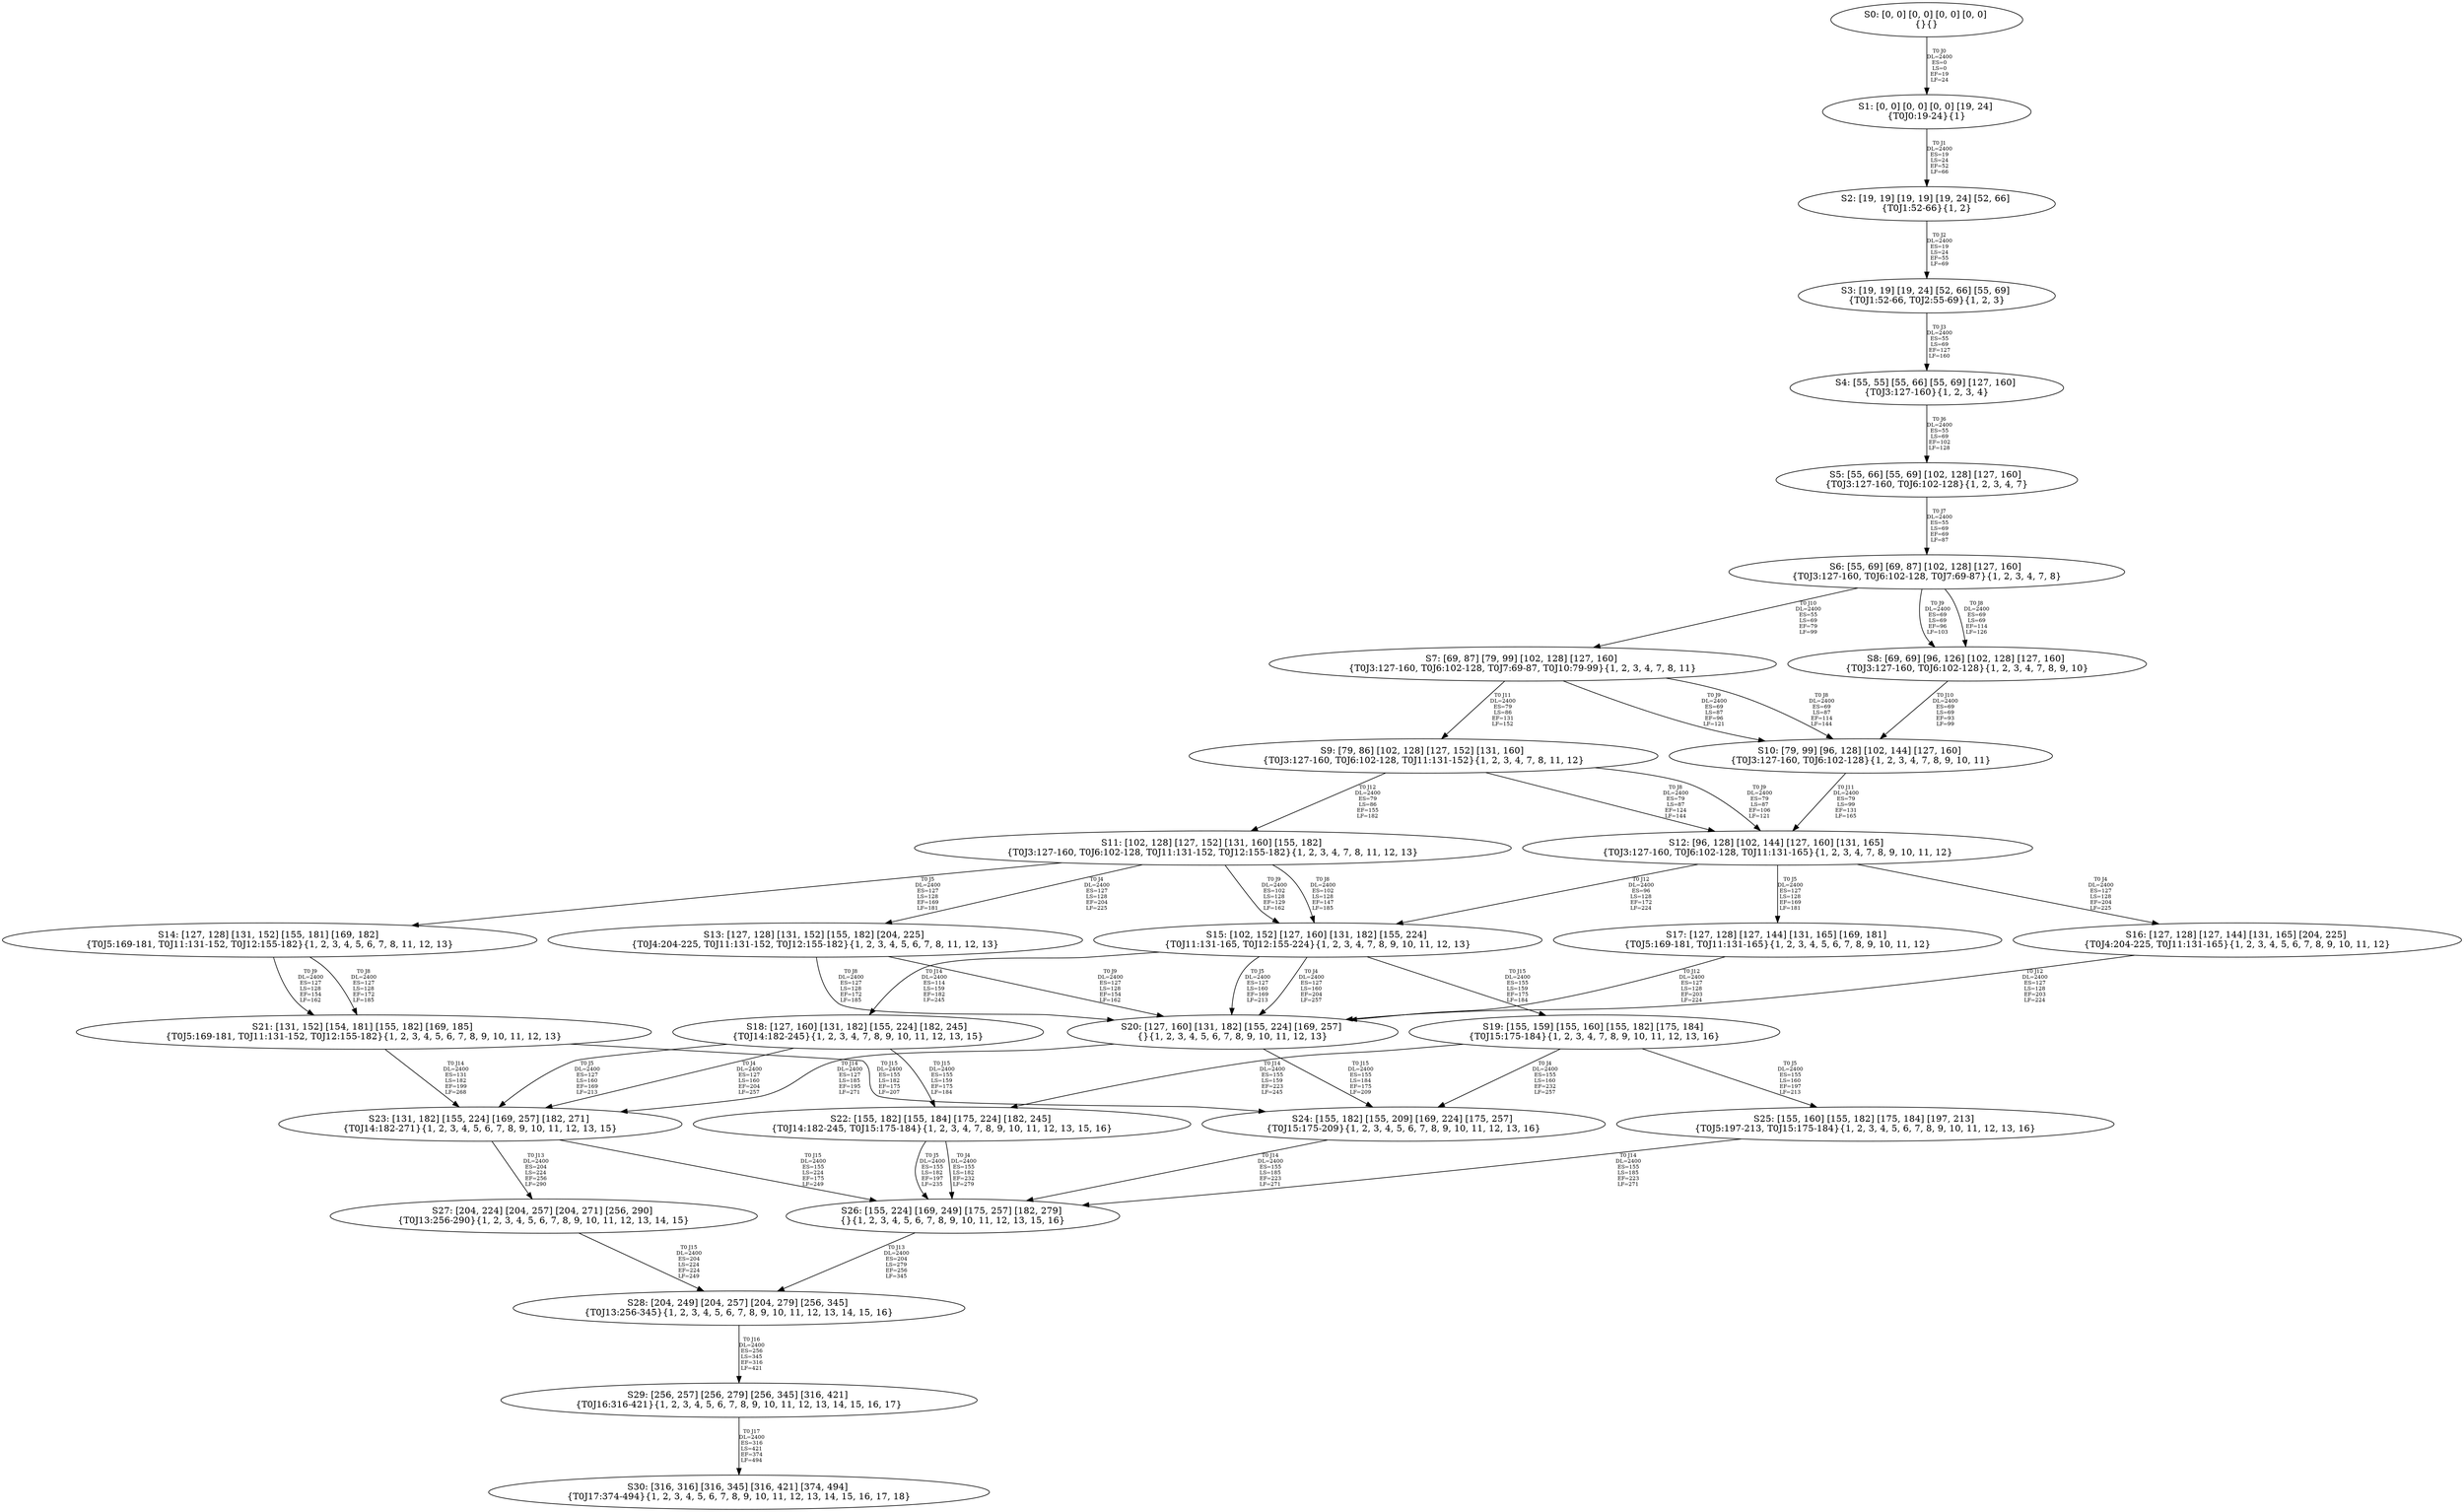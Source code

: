 digraph {
	S0[label="S0: [0, 0] [0, 0] [0, 0] [0, 0] \n{}{}"];
	S1[label="S1: [0, 0] [0, 0] [0, 0] [19, 24] \n{T0J0:19-24}{1}"];
	S2[label="S2: [19, 19] [19, 19] [19, 24] [52, 66] \n{T0J1:52-66}{1, 2}"];
	S3[label="S3: [19, 19] [19, 24] [52, 66] [55, 69] \n{T0J1:52-66, T0J2:55-69}{1, 2, 3}"];
	S4[label="S4: [55, 55] [55, 66] [55, 69] [127, 160] \n{T0J3:127-160}{1, 2, 3, 4}"];
	S5[label="S5: [55, 66] [55, 69] [102, 128] [127, 160] \n{T0J3:127-160, T0J6:102-128}{1, 2, 3, 4, 7}"];
	S6[label="S6: [55, 69] [69, 87] [102, 128] [127, 160] \n{T0J3:127-160, T0J6:102-128, T0J7:69-87}{1, 2, 3, 4, 7, 8}"];
	S7[label="S7: [69, 87] [79, 99] [102, 128] [127, 160] \n{T0J3:127-160, T0J6:102-128, T0J7:69-87, T0J10:79-99}{1, 2, 3, 4, 7, 8, 11}"];
	S8[label="S8: [69, 69] [96, 126] [102, 128] [127, 160] \n{T0J3:127-160, T0J6:102-128}{1, 2, 3, 4, 7, 8, 9, 10}"];
	S9[label="S9: [79, 86] [102, 128] [127, 152] [131, 160] \n{T0J3:127-160, T0J6:102-128, T0J11:131-152}{1, 2, 3, 4, 7, 8, 11, 12}"];
	S10[label="S10: [79, 99] [96, 128] [102, 144] [127, 160] \n{T0J3:127-160, T0J6:102-128}{1, 2, 3, 4, 7, 8, 9, 10, 11}"];
	S11[label="S11: [102, 128] [127, 152] [131, 160] [155, 182] \n{T0J3:127-160, T0J6:102-128, T0J11:131-152, T0J12:155-182}{1, 2, 3, 4, 7, 8, 11, 12, 13}"];
	S12[label="S12: [96, 128] [102, 144] [127, 160] [131, 165] \n{T0J3:127-160, T0J6:102-128, T0J11:131-165}{1, 2, 3, 4, 7, 8, 9, 10, 11, 12}"];
	S13[label="S13: [127, 128] [131, 152] [155, 182] [204, 225] \n{T0J4:204-225, T0J11:131-152, T0J12:155-182}{1, 2, 3, 4, 5, 6, 7, 8, 11, 12, 13}"];
	S14[label="S14: [127, 128] [131, 152] [155, 181] [169, 182] \n{T0J5:169-181, T0J11:131-152, T0J12:155-182}{1, 2, 3, 4, 5, 6, 7, 8, 11, 12, 13}"];
	S15[label="S15: [102, 152] [127, 160] [131, 182] [155, 224] \n{T0J11:131-165, T0J12:155-224}{1, 2, 3, 4, 7, 8, 9, 10, 11, 12, 13}"];
	S16[label="S16: [127, 128] [127, 144] [131, 165] [204, 225] \n{T0J4:204-225, T0J11:131-165}{1, 2, 3, 4, 5, 6, 7, 8, 9, 10, 11, 12}"];
	S17[label="S17: [127, 128] [127, 144] [131, 165] [169, 181] \n{T0J5:169-181, T0J11:131-165}{1, 2, 3, 4, 5, 6, 7, 8, 9, 10, 11, 12}"];
	S18[label="S18: [127, 160] [131, 182] [155, 224] [182, 245] \n{T0J14:182-245}{1, 2, 3, 4, 7, 8, 9, 10, 11, 12, 13, 15}"];
	S19[label="S19: [155, 159] [155, 160] [155, 182] [175, 184] \n{T0J15:175-184}{1, 2, 3, 4, 7, 8, 9, 10, 11, 12, 13, 16}"];
	S20[label="S20: [127, 160] [131, 182] [155, 224] [169, 257] \n{}{1, 2, 3, 4, 5, 6, 7, 8, 9, 10, 11, 12, 13}"];
	S21[label="S21: [131, 152] [154, 181] [155, 182] [169, 185] \n{T0J5:169-181, T0J11:131-152, T0J12:155-182}{1, 2, 3, 4, 5, 6, 7, 8, 9, 10, 11, 12, 13}"];
	S22[label="S22: [155, 182] [155, 184] [175, 224] [182, 245] \n{T0J14:182-245, T0J15:175-184}{1, 2, 3, 4, 7, 8, 9, 10, 11, 12, 13, 15, 16}"];
	S23[label="S23: [131, 182] [155, 224] [169, 257] [182, 271] \n{T0J14:182-271}{1, 2, 3, 4, 5, 6, 7, 8, 9, 10, 11, 12, 13, 15}"];
	S24[label="S24: [155, 182] [155, 209] [169, 224] [175, 257] \n{T0J15:175-209}{1, 2, 3, 4, 5, 6, 7, 8, 9, 10, 11, 12, 13, 16}"];
	S25[label="S25: [155, 160] [155, 182] [175, 184] [197, 213] \n{T0J5:197-213, T0J15:175-184}{1, 2, 3, 4, 5, 6, 7, 8, 9, 10, 11, 12, 13, 16}"];
	S26[label="S26: [155, 224] [169, 249] [175, 257] [182, 279] \n{}{1, 2, 3, 4, 5, 6, 7, 8, 9, 10, 11, 12, 13, 15, 16}"];
	S27[label="S27: [204, 224] [204, 257] [204, 271] [256, 290] \n{T0J13:256-290}{1, 2, 3, 4, 5, 6, 7, 8, 9, 10, 11, 12, 13, 14, 15}"];
	S28[label="S28: [204, 249] [204, 257] [204, 279] [256, 345] \n{T0J13:256-345}{1, 2, 3, 4, 5, 6, 7, 8, 9, 10, 11, 12, 13, 14, 15, 16}"];
	S29[label="S29: [256, 257] [256, 279] [256, 345] [316, 421] \n{T0J16:316-421}{1, 2, 3, 4, 5, 6, 7, 8, 9, 10, 11, 12, 13, 14, 15, 16, 17}"];
	S30[label="S30: [316, 316] [316, 345] [316, 421] [374, 494] \n{T0J17:374-494}{1, 2, 3, 4, 5, 6, 7, 8, 9, 10, 11, 12, 13, 14, 15, 16, 17, 18}"];
	S0 -> S1[label="T0 J0\nDL=2400\nES=0\nLS=0\nEF=19\nLF=24",fontsize=8];
	S1 -> S2[label="T0 J1\nDL=2400\nES=19\nLS=24\nEF=52\nLF=66",fontsize=8];
	S2 -> S3[label="T0 J2\nDL=2400\nES=19\nLS=24\nEF=55\nLF=69",fontsize=8];
	S3 -> S4[label="T0 J3\nDL=2400\nES=55\nLS=69\nEF=127\nLF=160",fontsize=8];
	S4 -> S5[label="T0 J6\nDL=2400\nES=55\nLS=69\nEF=102\nLF=128",fontsize=8];
	S5 -> S6[label="T0 J7\nDL=2400\nES=55\nLS=69\nEF=69\nLF=87",fontsize=8];
	S6 -> S8[label="T0 J8\nDL=2400\nES=69\nLS=69\nEF=114\nLF=126",fontsize=8];
	S6 -> S8[label="T0 J9\nDL=2400\nES=69\nLS=69\nEF=96\nLF=103",fontsize=8];
	S6 -> S7[label="T0 J10\nDL=2400\nES=55\nLS=69\nEF=79\nLF=99",fontsize=8];
	S7 -> S10[label="T0 J8\nDL=2400\nES=69\nLS=87\nEF=114\nLF=144",fontsize=8];
	S7 -> S10[label="T0 J9\nDL=2400\nES=69\nLS=87\nEF=96\nLF=121",fontsize=8];
	S7 -> S9[label="T0 J11\nDL=2400\nES=79\nLS=86\nEF=131\nLF=152",fontsize=8];
	S8 -> S10[label="T0 J10\nDL=2400\nES=69\nLS=69\nEF=93\nLF=99",fontsize=8];
	S9 -> S12[label="T0 J8\nDL=2400\nES=79\nLS=87\nEF=124\nLF=144",fontsize=8];
	S9 -> S12[label="T0 J9\nDL=2400\nES=79\nLS=87\nEF=106\nLF=121",fontsize=8];
	S9 -> S11[label="T0 J12\nDL=2400\nES=79\nLS=86\nEF=155\nLF=182",fontsize=8];
	S10 -> S12[label="T0 J11\nDL=2400\nES=79\nLS=99\nEF=131\nLF=165",fontsize=8];
	S11 -> S13[label="T0 J4\nDL=2400\nES=127\nLS=128\nEF=204\nLF=225",fontsize=8];
	S11 -> S14[label="T0 J5\nDL=2400\nES=127\nLS=128\nEF=169\nLF=181",fontsize=8];
	S11 -> S15[label="T0 J8\nDL=2400\nES=102\nLS=128\nEF=147\nLF=185",fontsize=8];
	S11 -> S15[label="T0 J9\nDL=2400\nES=102\nLS=128\nEF=129\nLF=162",fontsize=8];
	S12 -> S16[label="T0 J4\nDL=2400\nES=127\nLS=128\nEF=204\nLF=225",fontsize=8];
	S12 -> S17[label="T0 J5\nDL=2400\nES=127\nLS=128\nEF=169\nLF=181",fontsize=8];
	S12 -> S15[label="T0 J12\nDL=2400\nES=96\nLS=128\nEF=172\nLF=224",fontsize=8];
	S13 -> S20[label="T0 J8\nDL=2400\nES=127\nLS=128\nEF=172\nLF=185",fontsize=8];
	S13 -> S20[label="T0 J9\nDL=2400\nES=127\nLS=128\nEF=154\nLF=162",fontsize=8];
	S14 -> S21[label="T0 J8\nDL=2400\nES=127\nLS=128\nEF=172\nLF=185",fontsize=8];
	S14 -> S21[label="T0 J9\nDL=2400\nES=127\nLS=128\nEF=154\nLF=162",fontsize=8];
	S15 -> S20[label="T0 J4\nDL=2400\nES=127\nLS=160\nEF=204\nLF=257",fontsize=8];
	S15 -> S20[label="T0 J5\nDL=2400\nES=127\nLS=160\nEF=169\nLF=213",fontsize=8];
	S15 -> S18[label="T0 J14\nDL=2400\nES=114\nLS=159\nEF=182\nLF=245",fontsize=8];
	S15 -> S19[label="T0 J15\nDL=2400\nES=155\nLS=159\nEF=175\nLF=184",fontsize=8];
	S16 -> S20[label="T0 J12\nDL=2400\nES=127\nLS=128\nEF=203\nLF=224",fontsize=8];
	S17 -> S20[label="T0 J12\nDL=2400\nES=127\nLS=128\nEF=203\nLF=224",fontsize=8];
	S18 -> S23[label="T0 J4\nDL=2400\nES=127\nLS=160\nEF=204\nLF=257",fontsize=8];
	S18 -> S23[label="T0 J5\nDL=2400\nES=127\nLS=160\nEF=169\nLF=213",fontsize=8];
	S18 -> S22[label="T0 J15\nDL=2400\nES=155\nLS=159\nEF=175\nLF=184",fontsize=8];
	S19 -> S24[label="T0 J4\nDL=2400\nES=155\nLS=160\nEF=232\nLF=257",fontsize=8];
	S19 -> S25[label="T0 J5\nDL=2400\nES=155\nLS=160\nEF=197\nLF=213",fontsize=8];
	S19 -> S22[label="T0 J14\nDL=2400\nES=155\nLS=159\nEF=223\nLF=245",fontsize=8];
	S20 -> S23[label="T0 J14\nDL=2400\nES=127\nLS=185\nEF=195\nLF=271",fontsize=8];
	S20 -> S24[label="T0 J15\nDL=2400\nES=155\nLS=184\nEF=175\nLF=209",fontsize=8];
	S21 -> S23[label="T0 J14\nDL=2400\nES=131\nLS=182\nEF=199\nLF=268",fontsize=8];
	S21 -> S24[label="T0 J15\nDL=2400\nES=155\nLS=182\nEF=175\nLF=207",fontsize=8];
	S22 -> S26[label="T0 J4\nDL=2400\nES=155\nLS=182\nEF=232\nLF=279",fontsize=8];
	S22 -> S26[label="T0 J5\nDL=2400\nES=155\nLS=182\nEF=197\nLF=235",fontsize=8];
	S23 -> S27[label="T0 J13\nDL=2400\nES=204\nLS=224\nEF=256\nLF=290",fontsize=8];
	S23 -> S26[label="T0 J15\nDL=2400\nES=155\nLS=224\nEF=175\nLF=249",fontsize=8];
	S24 -> S26[label="T0 J14\nDL=2400\nES=155\nLS=185\nEF=223\nLF=271",fontsize=8];
	S25 -> S26[label="T0 J14\nDL=2400\nES=155\nLS=185\nEF=223\nLF=271",fontsize=8];
	S26 -> S28[label="T0 J13\nDL=2400\nES=204\nLS=279\nEF=256\nLF=345",fontsize=8];
	S27 -> S28[label="T0 J15\nDL=2400\nES=204\nLS=224\nEF=224\nLF=249",fontsize=8];
	S28 -> S29[label="T0 J16\nDL=2400\nES=256\nLS=345\nEF=316\nLF=421",fontsize=8];
	S29 -> S30[label="T0 J17\nDL=2400\nES=316\nLS=421\nEF=374\nLF=494",fontsize=8];
}
